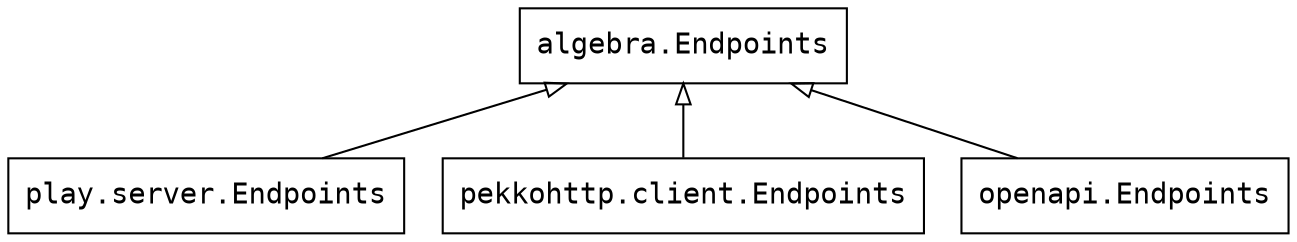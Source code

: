 digraph {
  rankdir = BT
  node [shape=box,fontname=mono]
  edge [arrowhead=onormal]

  algebra [ label="algebra.Endpoints" ]
  playServer [ label="play.server.Endpoints" ]
  pekkoClient [ label="pekkohttp.client.Endpoints" ]
  openapi [ label="openapi.Endpoints" ]

  playServer -> algebra
  pekkoClient -> algebra
  openapi -> algebra
}
